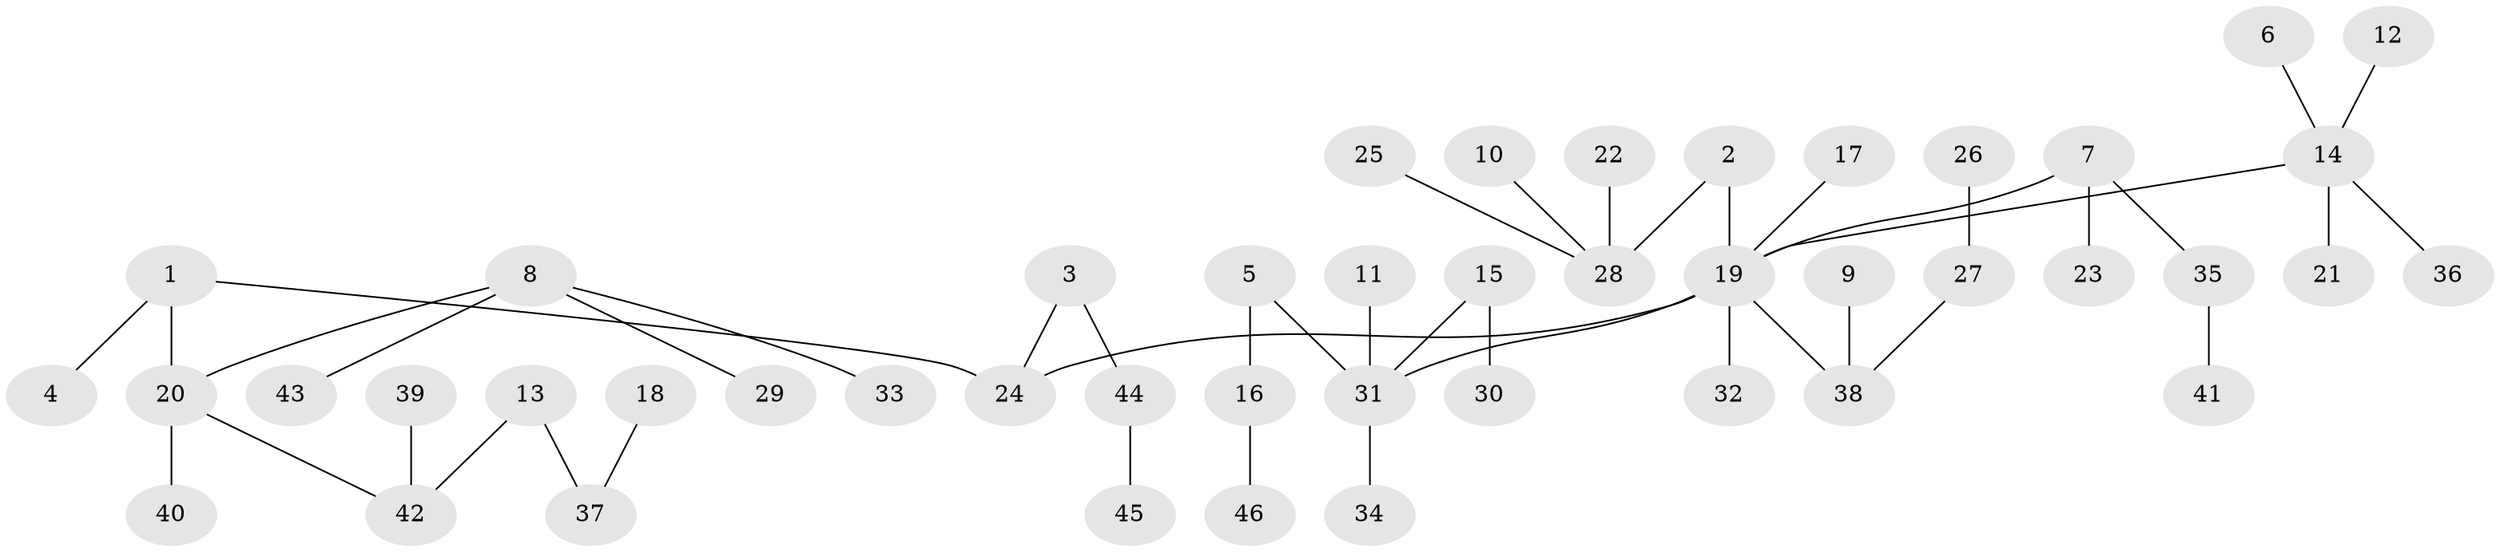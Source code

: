 // original degree distribution, {3: 0.10989010989010989, 5: 0.04395604395604396, 2: 0.23076923076923078, 10: 0.01098901098901099, 7: 0.01098901098901099, 4: 0.04395604395604396, 1: 0.5384615384615384, 6: 0.01098901098901099}
// Generated by graph-tools (version 1.1) at 2025/02/03/09/25 03:02:30]
// undirected, 46 vertices, 45 edges
graph export_dot {
graph [start="1"]
  node [color=gray90,style=filled];
  1;
  2;
  3;
  4;
  5;
  6;
  7;
  8;
  9;
  10;
  11;
  12;
  13;
  14;
  15;
  16;
  17;
  18;
  19;
  20;
  21;
  22;
  23;
  24;
  25;
  26;
  27;
  28;
  29;
  30;
  31;
  32;
  33;
  34;
  35;
  36;
  37;
  38;
  39;
  40;
  41;
  42;
  43;
  44;
  45;
  46;
  1 -- 4 [weight=1.0];
  1 -- 20 [weight=1.0];
  1 -- 24 [weight=1.0];
  2 -- 19 [weight=1.0];
  2 -- 28 [weight=1.0];
  3 -- 24 [weight=1.0];
  3 -- 44 [weight=1.0];
  5 -- 16 [weight=1.0];
  5 -- 31 [weight=1.0];
  6 -- 14 [weight=1.0];
  7 -- 19 [weight=1.0];
  7 -- 23 [weight=1.0];
  7 -- 35 [weight=1.0];
  8 -- 20 [weight=1.0];
  8 -- 29 [weight=1.0];
  8 -- 33 [weight=1.0];
  8 -- 43 [weight=1.0];
  9 -- 38 [weight=1.0];
  10 -- 28 [weight=1.0];
  11 -- 31 [weight=1.0];
  12 -- 14 [weight=1.0];
  13 -- 37 [weight=1.0];
  13 -- 42 [weight=1.0];
  14 -- 19 [weight=1.0];
  14 -- 21 [weight=1.0];
  14 -- 36 [weight=1.0];
  15 -- 30 [weight=1.0];
  15 -- 31 [weight=1.0];
  16 -- 46 [weight=1.0];
  17 -- 19 [weight=1.0];
  18 -- 37 [weight=1.0];
  19 -- 24 [weight=1.0];
  19 -- 31 [weight=1.0];
  19 -- 32 [weight=1.0];
  19 -- 38 [weight=1.0];
  20 -- 40 [weight=1.0];
  20 -- 42 [weight=1.0];
  22 -- 28 [weight=1.0];
  25 -- 28 [weight=1.0];
  26 -- 27 [weight=1.0];
  27 -- 38 [weight=1.0];
  31 -- 34 [weight=1.0];
  35 -- 41 [weight=1.0];
  39 -- 42 [weight=1.0];
  44 -- 45 [weight=1.0];
}
